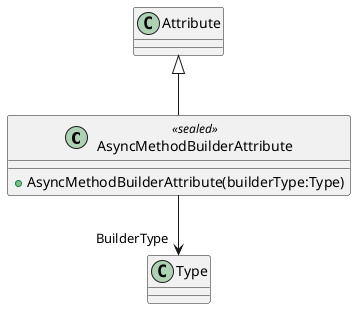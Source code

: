 @startuml
class AsyncMethodBuilderAttribute <<sealed>> {
    + AsyncMethodBuilderAttribute(builderType:Type)
}
Attribute <|-- AsyncMethodBuilderAttribute
AsyncMethodBuilderAttribute --> "BuilderType" Type
@enduml
